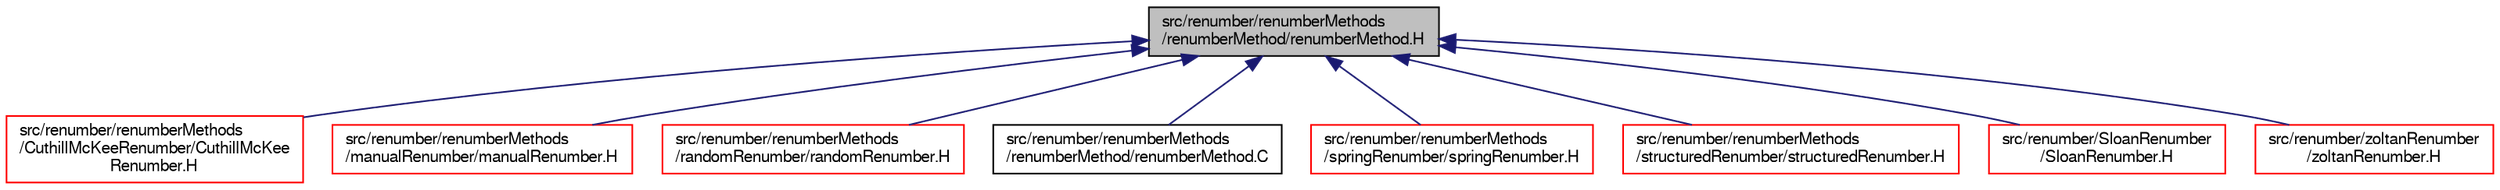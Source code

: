 digraph "src/renumber/renumberMethods/renumberMethod/renumberMethod.H"
{
  bgcolor="transparent";
  edge [fontname="FreeSans",fontsize="10",labelfontname="FreeSans",labelfontsize="10"];
  node [fontname="FreeSans",fontsize="10",shape=record];
  Node222 [label="src/renumber/renumberMethods\l/renumberMethod/renumberMethod.H",height=0.2,width=0.4,color="black", fillcolor="grey75", style="filled", fontcolor="black"];
  Node222 -> Node223 [dir="back",color="midnightblue",fontsize="10",style="solid",fontname="FreeSans"];
  Node223 [label="src/renumber/renumberMethods\l/CuthillMcKeeRenumber/CuthillMcKee\lRenumber.H",height=0.2,width=0.4,color="red",URL="$a14450.html"];
  Node222 -> Node225 [dir="back",color="midnightblue",fontsize="10",style="solid",fontname="FreeSans"];
  Node225 [label="src/renumber/renumberMethods\l/manualRenumber/manualRenumber.H",height=0.2,width=0.4,color="red",URL="$a14456.html"];
  Node222 -> Node227 [dir="back",color="midnightblue",fontsize="10",style="solid",fontname="FreeSans"];
  Node227 [label="src/renumber/renumberMethods\l/randomRenumber/randomRenumber.H",height=0.2,width=0.4,color="red",URL="$a14462.html"];
  Node222 -> Node229 [dir="back",color="midnightblue",fontsize="10",style="solid",fontname="FreeSans"];
  Node229 [label="src/renumber/renumberMethods\l/renumberMethod/renumberMethod.C",height=0.2,width=0.4,color="black",URL="$a14465.html"];
  Node222 -> Node230 [dir="back",color="midnightblue",fontsize="10",style="solid",fontname="FreeSans"];
  Node230 [label="src/renumber/renumberMethods\l/springRenumber/springRenumber.H",height=0.2,width=0.4,color="red",URL="$a14474.html"];
  Node222 -> Node232 [dir="back",color="midnightblue",fontsize="10",style="solid",fontname="FreeSans"];
  Node232 [label="src/renumber/renumberMethods\l/structuredRenumber/structuredRenumber.H",height=0.2,width=0.4,color="red",URL="$a14480.html"];
  Node222 -> Node234 [dir="back",color="midnightblue",fontsize="10",style="solid",fontname="FreeSans"];
  Node234 [label="src/renumber/SloanRenumber\l/SloanRenumber.H",height=0.2,width=0.4,color="red",URL="$a14486.html"];
  Node222 -> Node236 [dir="back",color="midnightblue",fontsize="10",style="solid",fontname="FreeSans"];
  Node236 [label="src/renumber/zoltanRenumber\l/zoltanRenumber.H",height=0.2,width=0.4,color="red",URL="$a14492.html"];
}
